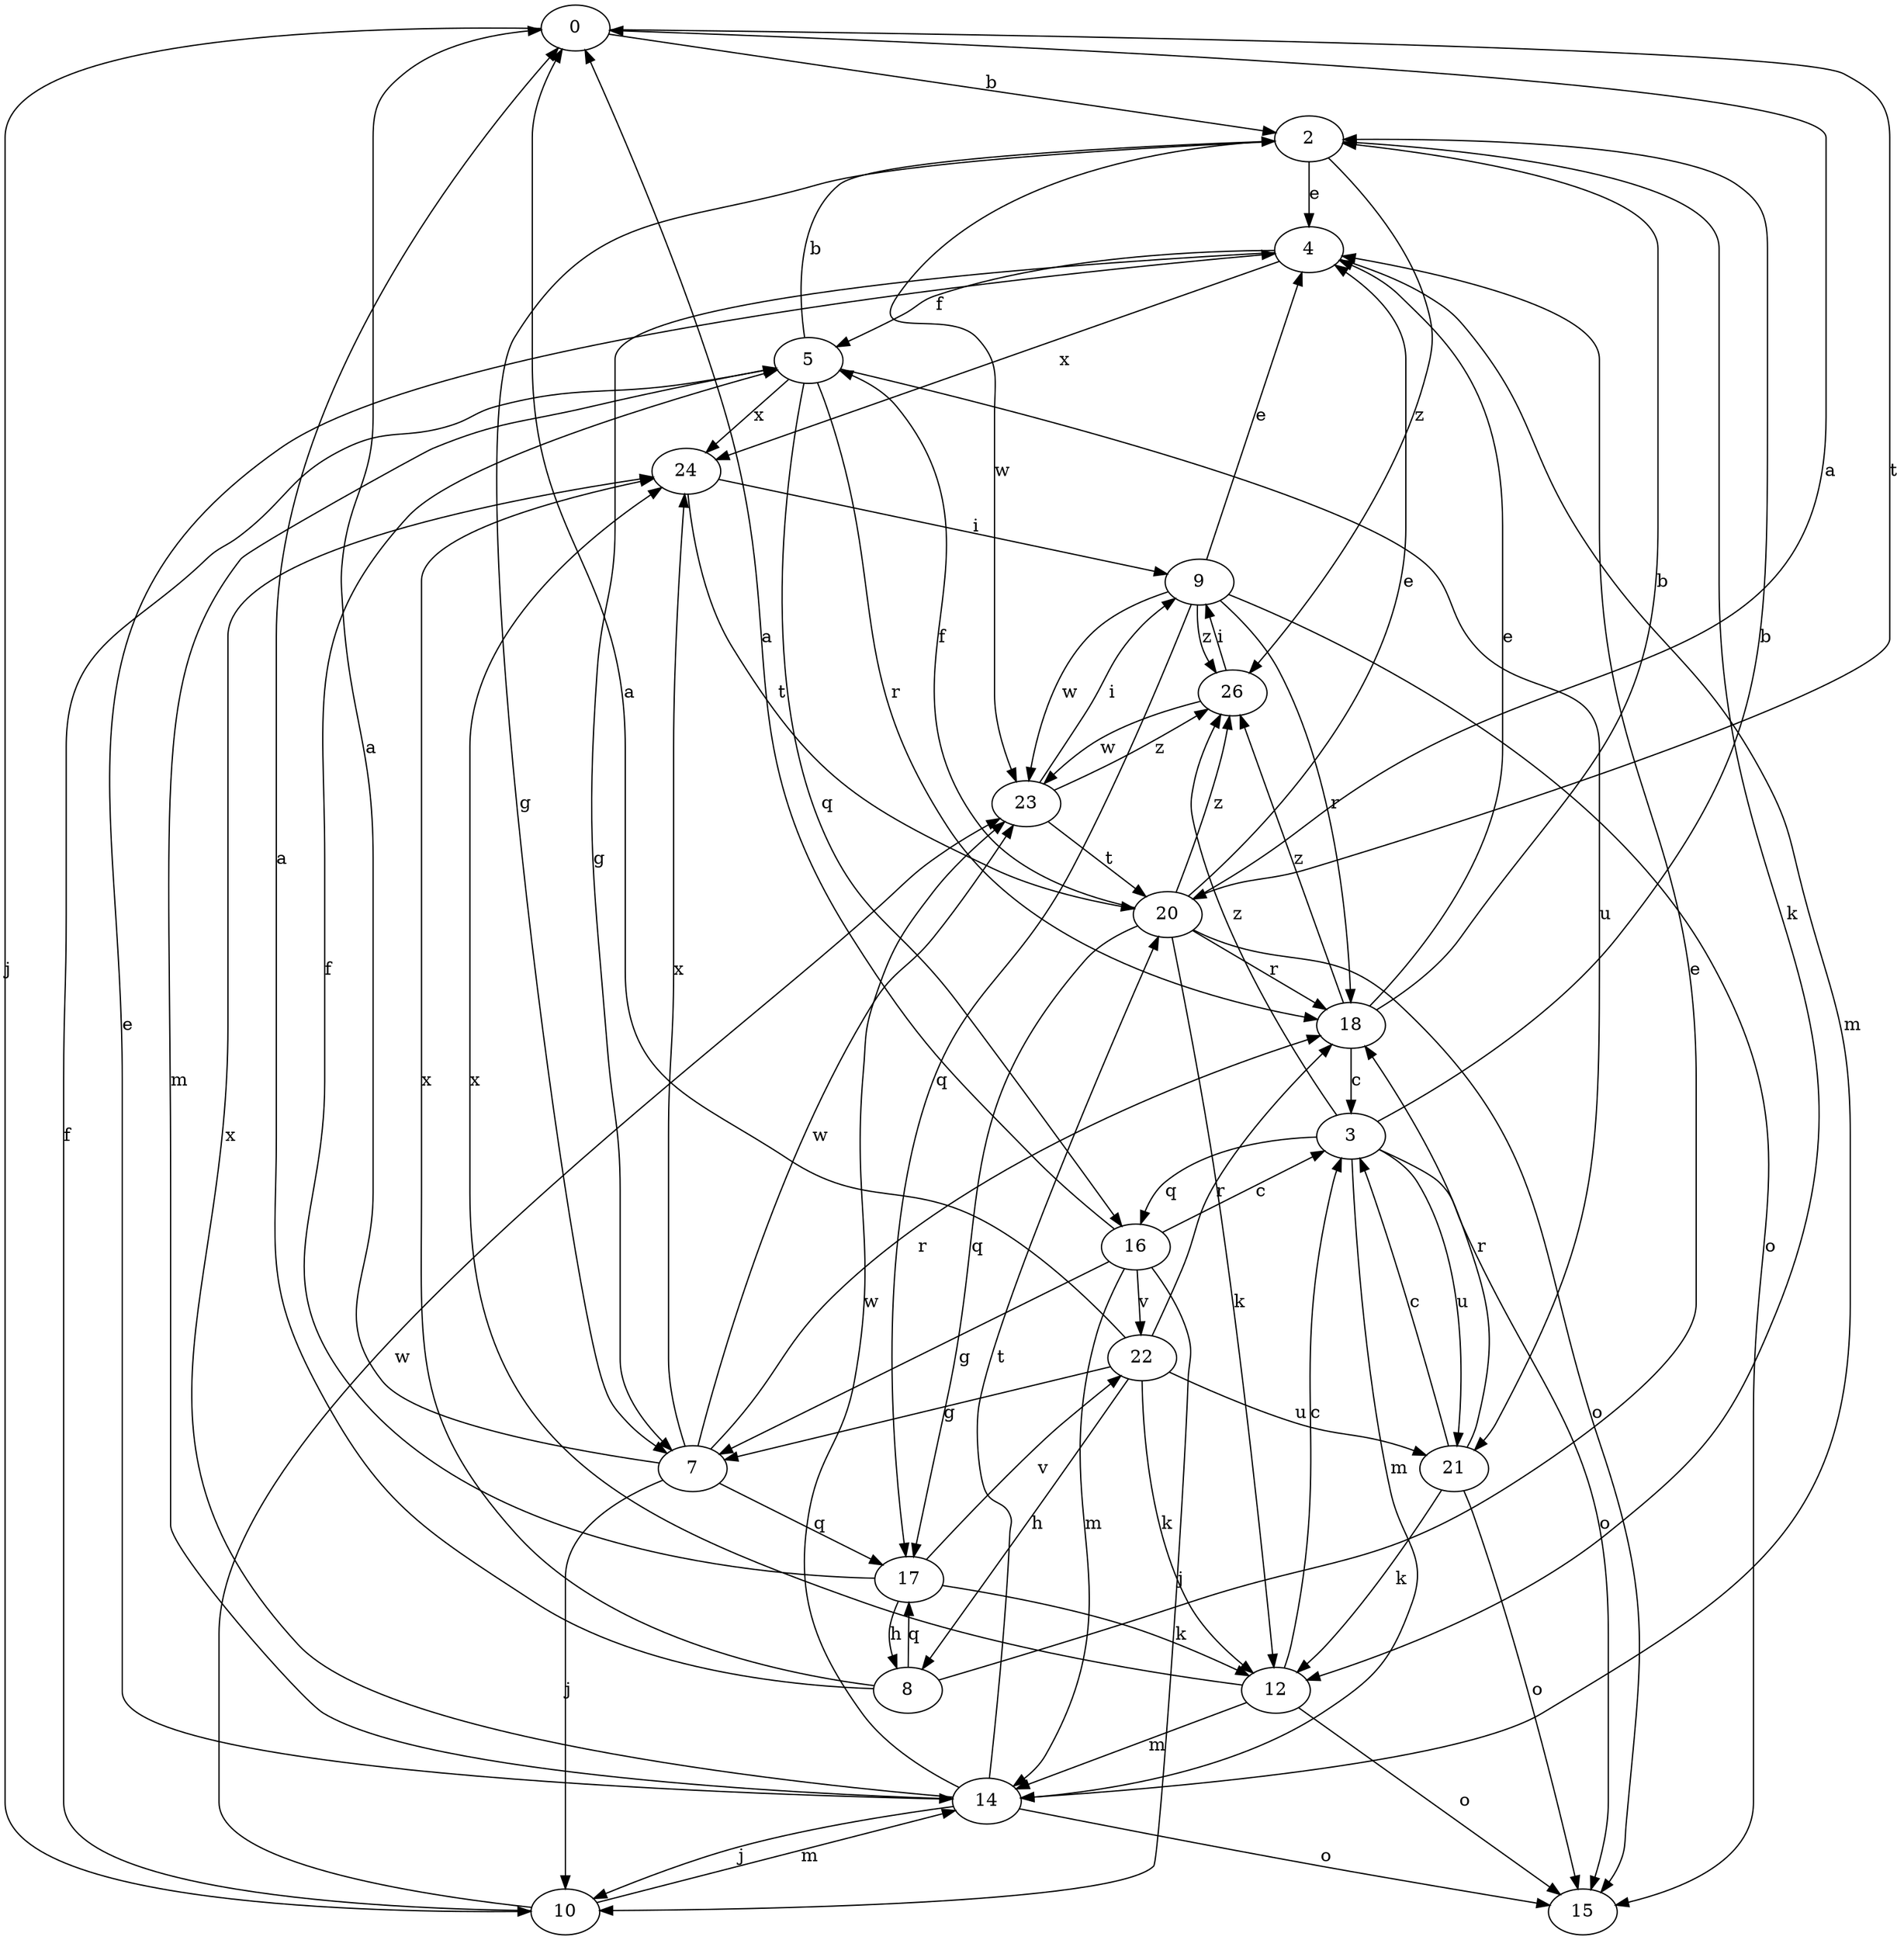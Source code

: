 strict digraph  {
0;
2;
3;
4;
5;
7;
8;
9;
10;
12;
14;
15;
16;
17;
18;
20;
21;
22;
23;
24;
26;
0 -> 2  [label=b];
0 -> 10  [label=j];
0 -> 20  [label=t];
2 -> 4  [label=e];
2 -> 7  [label=g];
2 -> 12  [label=k];
2 -> 23  [label=w];
2 -> 26  [label=z];
3 -> 2  [label=b];
3 -> 14  [label=m];
3 -> 15  [label=o];
3 -> 16  [label=q];
3 -> 21  [label=u];
3 -> 26  [label=z];
4 -> 5  [label=f];
4 -> 7  [label=g];
4 -> 14  [label=m];
4 -> 24  [label=x];
5 -> 2  [label=b];
5 -> 14  [label=m];
5 -> 16  [label=q];
5 -> 18  [label=r];
5 -> 21  [label=u];
5 -> 24  [label=x];
7 -> 0  [label=a];
7 -> 10  [label=j];
7 -> 17  [label=q];
7 -> 18  [label=r];
7 -> 23  [label=w];
7 -> 24  [label=x];
8 -> 0  [label=a];
8 -> 4  [label=e];
8 -> 17  [label=q];
8 -> 24  [label=x];
9 -> 4  [label=e];
9 -> 15  [label=o];
9 -> 17  [label=q];
9 -> 18  [label=r];
9 -> 23  [label=w];
9 -> 26  [label=z];
10 -> 5  [label=f];
10 -> 14  [label=m];
10 -> 23  [label=w];
12 -> 3  [label=c];
12 -> 14  [label=m];
12 -> 15  [label=o];
12 -> 24  [label=x];
14 -> 4  [label=e];
14 -> 10  [label=j];
14 -> 15  [label=o];
14 -> 20  [label=t];
14 -> 23  [label=w];
14 -> 24  [label=x];
16 -> 0  [label=a];
16 -> 3  [label=c];
16 -> 7  [label=g];
16 -> 10  [label=j];
16 -> 14  [label=m];
16 -> 22  [label=v];
17 -> 5  [label=f];
17 -> 8  [label=h];
17 -> 12  [label=k];
17 -> 22  [label=v];
18 -> 2  [label=b];
18 -> 3  [label=c];
18 -> 4  [label=e];
18 -> 26  [label=z];
20 -> 0  [label=a];
20 -> 4  [label=e];
20 -> 5  [label=f];
20 -> 12  [label=k];
20 -> 15  [label=o];
20 -> 17  [label=q];
20 -> 18  [label=r];
20 -> 26  [label=z];
21 -> 3  [label=c];
21 -> 12  [label=k];
21 -> 15  [label=o];
21 -> 18  [label=r];
22 -> 0  [label=a];
22 -> 7  [label=g];
22 -> 8  [label=h];
22 -> 12  [label=k];
22 -> 18  [label=r];
22 -> 21  [label=u];
23 -> 9  [label=i];
23 -> 20  [label=t];
23 -> 26  [label=z];
24 -> 9  [label=i];
24 -> 20  [label=t];
26 -> 9  [label=i];
26 -> 23  [label=w];
}
